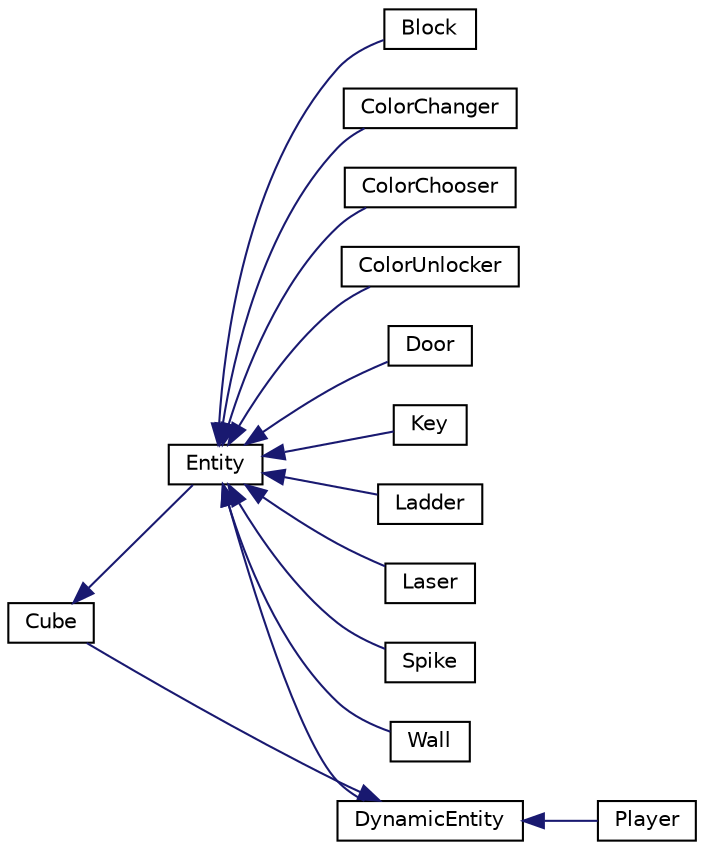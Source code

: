 digraph "Graphical Class Hierarchy"
{
  edge [fontname="Helvetica",fontsize="10",labelfontname="Helvetica",labelfontsize="10"];
  node [fontname="Helvetica",fontsize="10",shape=record];
  rankdir="LR";
  Node7 [label="QGraphicsObject",height=0.2,width=0.4,color="grey75", fillcolor="white", style="filled"];
  Node7 -> Node0 [dir="back",color="midnightblue",fontsize="10",style="solid",fontname="Helvetica"];
  Node0 [label="Entity",height=0.2,width=0.4,color="black", fillcolor="white", style="filled",URL="$class_entity.html",tooltip="Provides a drawing base for all objects. "];
  Node0 -> Node1 [dir="back",color="midnightblue",fontsize="10",style="solid",fontname="Helvetica"];
  Node1 [label="Block",height=0.2,width=0.4,color="black", fillcolor="white", style="filled",URL="$class_block.html",tooltip="Static collidable block. "];
  Node0 -> Node2 [dir="back",color="midnightblue",fontsize="10",style="solid",fontname="Helvetica"];
  Node2 [label="ColorChanger",height=0.2,width=0.4,color="black", fillcolor="white", style="filled",URL="$class_color_changer.html",tooltip="Expanding circle which changes the active color in a pretty way. "];
  Node0 -> Node3 [dir="back",color="midnightblue",fontsize="10",style="solid",fontname="Helvetica"];
  Node3 [label="ColorChooser",height=0.2,width=0.4,color="black", fillcolor="white", style="filled",URL="$class_color_chooser.html",tooltip="Provides an interactive way to choose active color. "];
  Node0 -> Node4 [dir="back",color="midnightblue",fontsize="10",style="solid",fontname="Helvetica"];
  Node4 [label="ColorUnlocker",height=0.2,width=0.4,color="black", fillcolor="white", style="filled",URL="$class_color_unlocker.html",tooltip="A simple color unlocking mechanism. "];
  Node0 -> Node5 [dir="back",color="midnightblue",fontsize="10",style="solid",fontname="Helvetica"];
  Node5 [label="Door",height=0.2,width=0.4,color="black", fillcolor="white", style="filled",URL="$class_door.html",tooltip="Passage to a new level. "];
  Node0 -> Node6 [dir="back",color="midnightblue",fontsize="10",style="solid",fontname="Helvetica"];
  Node6 [label="DynamicEntity",height=0.2,width=0.4,color="black", fillcolor="white", style="filled",URL="$class_dynamic_entity.html",tooltip="Provides a base for all entities that are moving on the scene. "];
  Node6 -> Node7 [dir="back",color="midnightblue",fontsize="10",style="solid",fontname="Helvetica"];
  Node7 [label="Cube",height=0.2,width=0.4,color="black", fillcolor="white", style="filled",URL="$class_cube.html",tooltip="An entity which is affected by the gravity and player collision. "];
  Node6 -> Node8 [dir="back",color="midnightblue",fontsize="10",style="solid",fontname="Helvetica"];
  Node8 [label="Player",height=0.2,width=0.4,color="black", fillcolor="white", style="filled",URL="$class_player.html"];
  Node0 -> Node9 [dir="back",color="midnightblue",fontsize="10",style="solid",fontname="Helvetica"];
  Node9 [label="Key",height=0.2,width=0.4,color="black", fillcolor="white", style="filled",URL="$class_key.html",tooltip="Key entity which unlockes the locked doors. "];
  Node0 -> Node10 [dir="back",color="midnightblue",fontsize="10",style="solid",fontname="Helvetica"];
  Node10 [label="Ladder",height=0.2,width=0.4,color="black", fillcolor="white", style="filled",URL="$class_ladder.html",tooltip="Climbable ladders. "];
  Node0 -> Node11 [dir="back",color="midnightblue",fontsize="10",style="solid",fontname="Helvetica"];
  Node11 [label="Laser",height=0.2,width=0.4,color="black", fillcolor="white", style="filled",URL="$class_laser.html",tooltip="A deadly laser that brings destruction to anything in it&#39;s wake. "];
  Node0 -> Node12 [dir="back",color="midnightblue",fontsize="10",style="solid",fontname="Helvetica"];
  Node12 [label="Spike",height=0.2,width=0.4,color="black", fillcolor="white", style="filled",URL="$class_spike.html"];
  Node0 -> Node13 [dir="back",color="midnightblue",fontsize="10",style="solid",fontname="Helvetica"];
  Node13 [label="Wall",height=0.2,width=0.4,color="black", fillcolor="white", style="filled",URL="$class_wall.html"];
}
